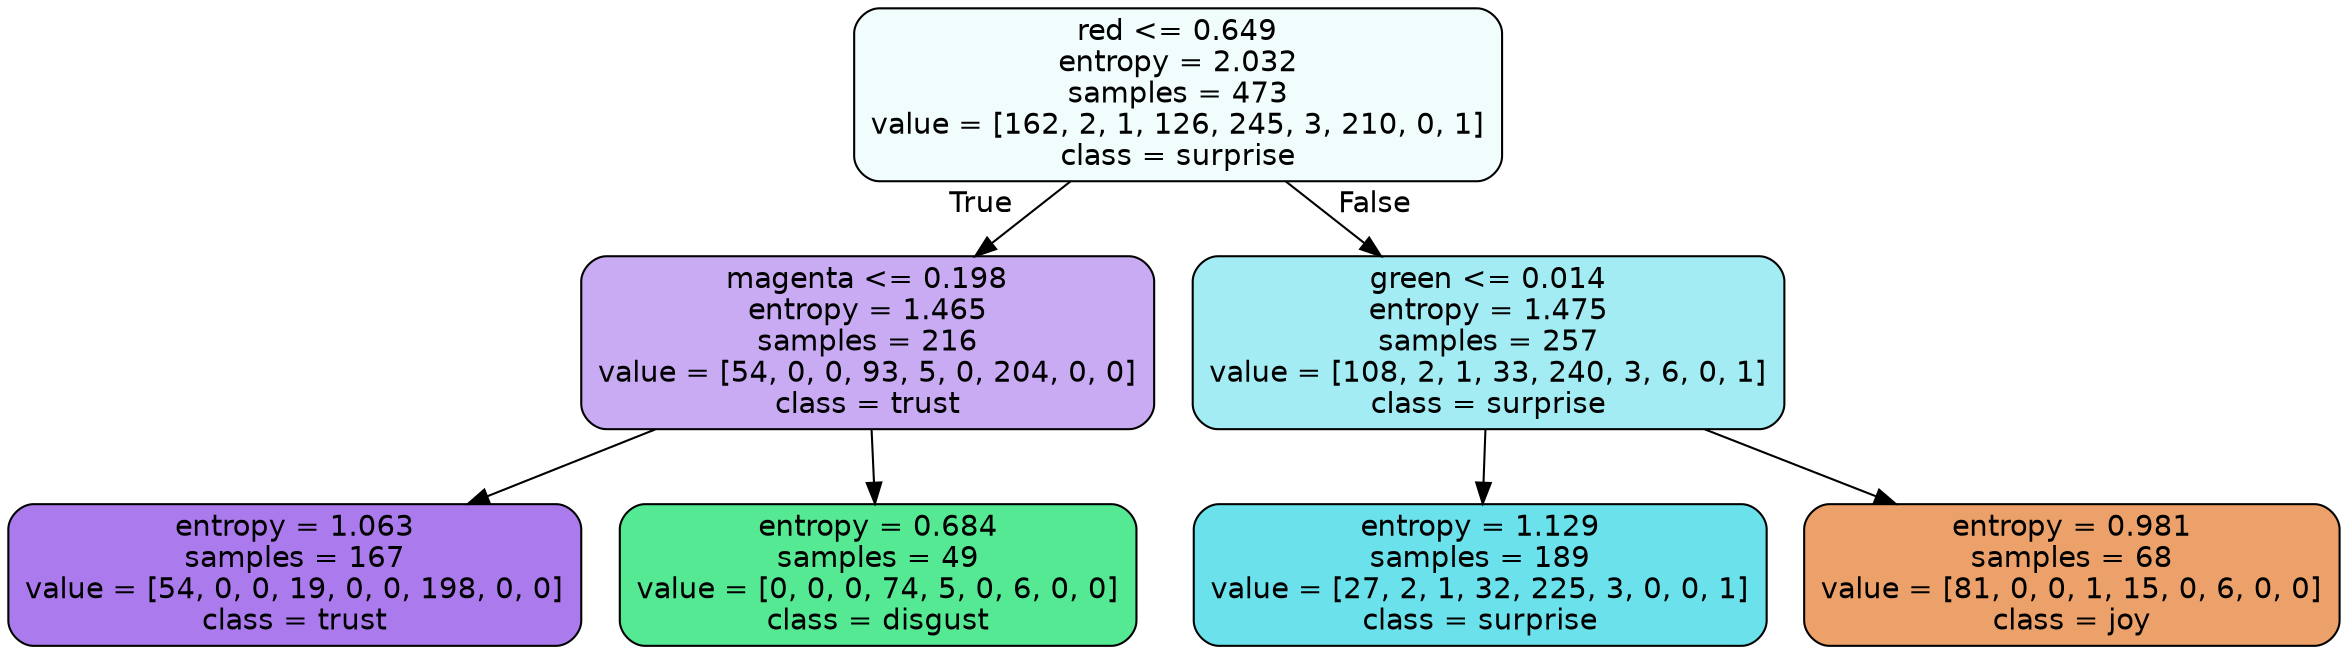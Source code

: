 digraph Tree {
node [shape=box, style="filled, rounded", color="black", fontname=helvetica] ;
edge [fontname=helvetica] ;
0 [label="red <= 0.649\nentropy = 2.032\nsamples = 473\nvalue = [162, 2, 1, 126, 245, 3, 210, 0, 1]\nclass = surprise", fillcolor="#39d7e511"] ;
1 [label="magenta <= 0.198\nentropy = 1.465\nsamples = 216\nvalue = [54, 0, 0, 93, 5, 0, 204, 0, 0]\nclass = trust", fillcolor="#8139e56c"] ;
0 -> 1 [labeldistance=2.5, labelangle=45, headlabel="True"] ;
2 [label="entropy = 1.063\nsamples = 167\nvalue = [54, 0, 0, 19, 0, 0, 198, 0, 0]\nclass = trust", fillcolor="#8139e5a9"] ;
1 -> 2 ;
3 [label="entropy = 0.684\nsamples = 49\nvalue = [0, 0, 0, 74, 5, 0, 6, 0, 0]\nclass = disgust", fillcolor="#39e581db"] ;
1 -> 3 ;
4 [label="green <= 0.014\nentropy = 1.475\nsamples = 257\nvalue = [108, 2, 1, 33, 240, 3, 6, 0, 1]\nclass = surprise", fillcolor="#39d7e576"] ;
0 -> 4 [labeldistance=2.5, labelangle=-45, headlabel="False"] ;
5 [label="entropy = 1.129\nsamples = 189\nvalue = [27, 2, 1, 32, 225, 3, 0, 0, 1]\nclass = surprise", fillcolor="#39d7e5be"] ;
4 -> 5 ;
6 [label="entropy = 0.981\nsamples = 68\nvalue = [81, 0, 0, 1, 15, 0, 6, 0, 0]\nclass = joy", fillcolor="#e58139bf"] ;
4 -> 6 ;
}
